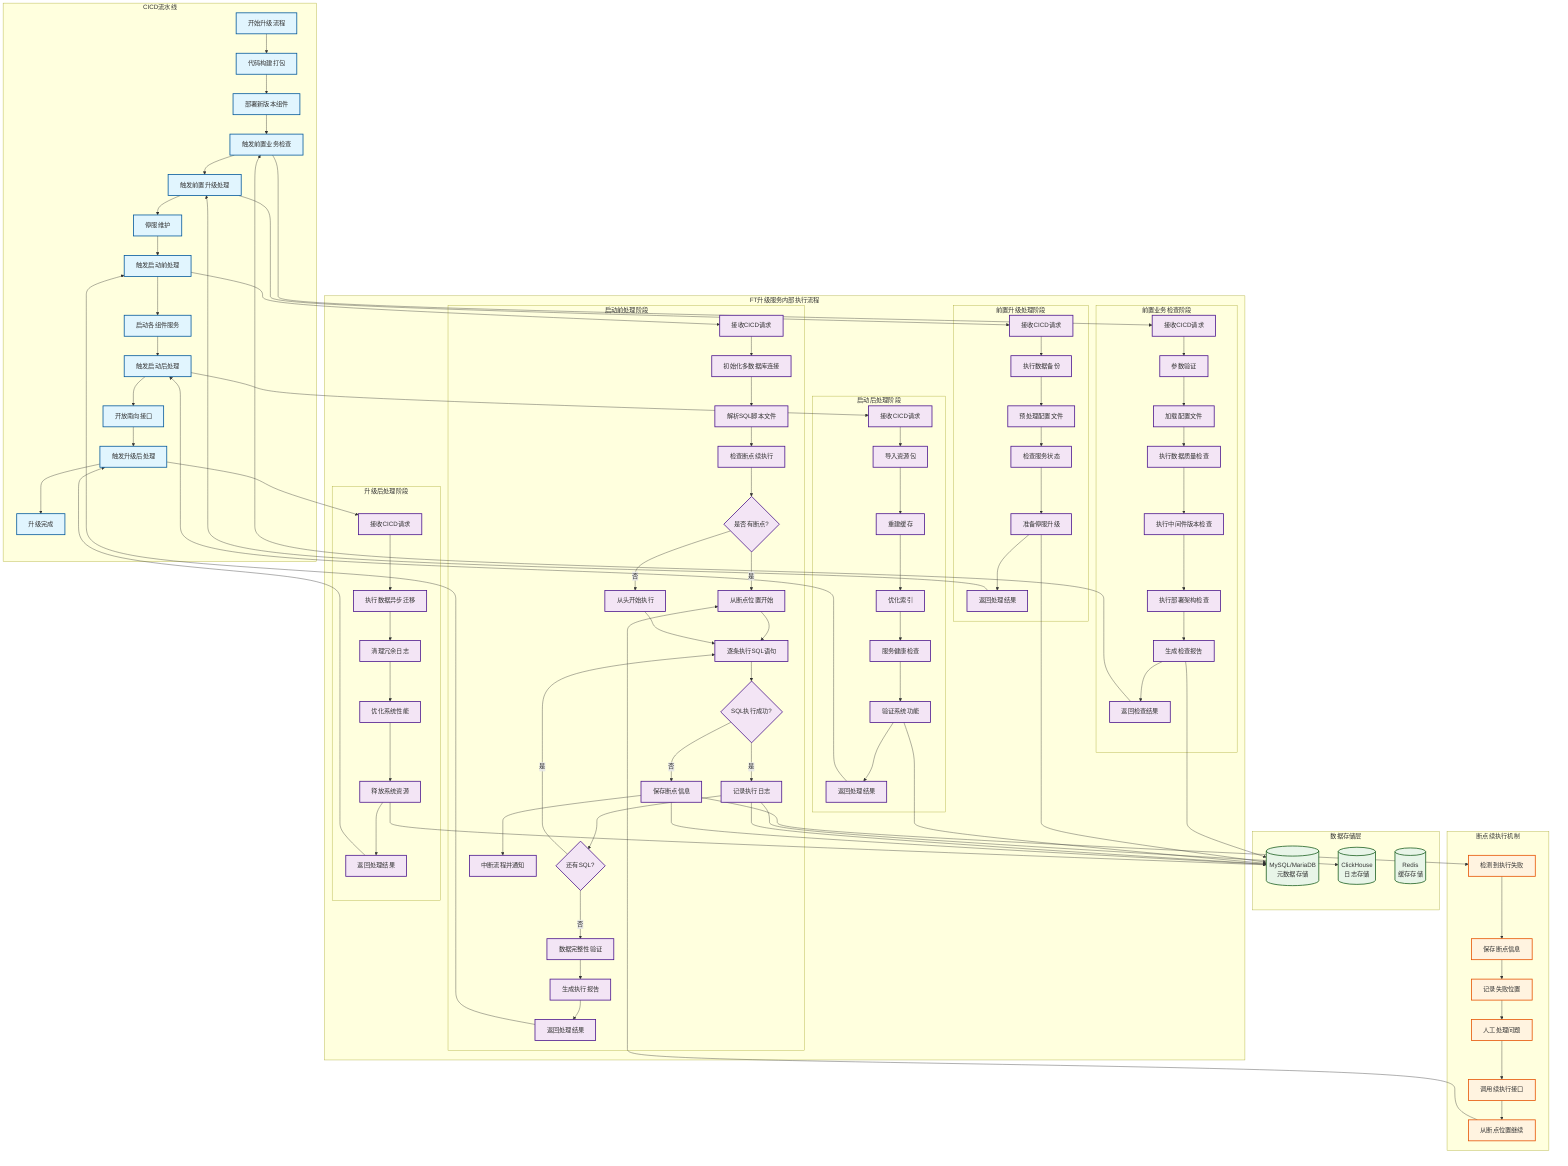graph TB
    subgraph "CICD流水线"
        A[开始升级流程] --> B[代码构建打包]
        B --> C[部署新版本组件]
        C --> D[触发前置业务检查]
        D --> E[触发前置升级处理]
        E --> F[停服维护]
        F --> G[触发启动前处理]
        G --> H[启动各组件服务]
        H --> I[触发启动后处理]
        I --> J[开放南向接口]
        J --> K[触发升级后处理]
        K --> L[升级完成]
    end

    subgraph "FT升级服务内部执行流程"
        subgraph "前置业务检查阶段"
            D1[接收CICD请求] --> D2[参数验证]
            D2 --> D3[加载配置文件]
            D3 --> D4[执行数据质量检查]
            D4 --> D5[执行中间件版本检查]
            D5 --> D6[执行部署架构检查]
            D6 --> D7[生成检查报告]
            D7 --> D8[返回检查结果]
        end

        subgraph "前置升级处理阶段"
            E1[接收CICD请求] --> E2[执行数据备份]
            E2 --> E3[预处理配置文件]
            E3 --> E4[检查服务状态]
            E4 --> E5[准备停服升级]
            E5 --> E6[返回处理结果]
        end

        subgraph "启动前处理阶段"
            G1[接收CICD请求] --> G2[初始化多数据库连接]
            G2 --> G3[解析SQL脚本文件]
            G3 --> G4[检查断点续执行]
            G4 --> G5{是否有断点?}
            G5 -->|是| G6[从断点位置开始]
            G5 -->|否| G7[从头开始执行]
            G6 --> G8[逐条执行SQL语句]
            G7 --> G8
            G8 --> G9{SQL执行成功?}
            G9 -->|是| G10[记录执行日志]
            G9 -->|否| G11[保存断点信息]
            G10 --> G12{还有SQL?}
            G11 --> G13[中断流程并通知]
            G12 -->|是| G8
            G12 -->|否| G14[数据完整性验证]
            G14 --> G15[生成执行报告]
            G15 --> G16[返回处理结果]
        end

        subgraph "启动后处理阶段"
            I1[接收CICD请求] --> I2[导入资源包]
            I2 --> I3[重建缓存]
            I3 --> I4[优化索引]
            I4 --> I5[服务健康检查]
            I5 --> I6[验证系统功能]
            I6 --> I7[返回处理结果]
        end

        subgraph "升级后处理阶段"
            K1[接收CICD请求] --> K2[执行数据异步迁移]
            K2 --> K3[清理冗余日志]
            K3 --> K4[优化系统性能]
            K4 --> K5[释放系统资源]
            K5 --> K6[返回处理结果]
        end
    end

    subgraph "数据存储层"
        DB1[(MySQL/MariaDB<br/>元数据存储)]
        DB2[(ClickHouse<br/>日志存储)]
        DB3[(Redis<br/>缓存存储)]
    end

    subgraph "断点续执行机制"
        BP1[检测到执行失败] --> BP2[保存断点信息]
        BP2 --> BP3[记录失败位置]
        BP3 --> BP4[人工处理问题]
        BP4 --> BP5[调用续执行接口]
        BP5 --> BP6[从断点位置继续]
    end

    %% CICD与FT升级服务的交互
    D --> D1
    E --> E1
    G --> G1
    I --> I1
    K --> K1

    %% 返回结果给CICD
    D8 --> D
    E6 --> E
    G16 --> G
    I7 --> I
    K6 --> K

    %% 数据存储交互
    D7 --> DB1
    E5 --> DB1
    G10 --> DB1
    G10 --> DB2
    G11 --> DB1
    I6 --> DB1
    K5 --> DB1

    %% 断点续执行流程
    G11 --> BP1
    BP6 --> G6

    %% 样式定义
    classDef cicdStyle fill:#e1f5fe,stroke:#01579b,stroke-width:2px
    classDef ftServiceStyle fill:#f3e5f5,stroke:#4a148c,stroke-width:2px
    classDef dbStyle fill:#e8f5e8,stroke:#1b5e20,stroke-width:2px
    classDef breakpointStyle fill:#fff3e0,stroke:#e65100,stroke-width:2px

    class A,B,C,D,E,F,G,H,I,J,K,L cicdStyle
    class D1,D2,D3,D4,D5,D6,D7,D8,E1,E2,E3,E4,E5,E6,G1,G2,G3,G4,G5,G6,G7,G8,G9,G10,G11,G12,G13,G14,G15,G16,I1,I2,I3,I4,I5,I6,I7,K1,K2,K3,K4,K5,K6 ftServiceStyle
    class DB1,DB2,DB3 dbStyle
    class BP1,BP2,BP3,BP4,BP5,BP6 breakpointStyle